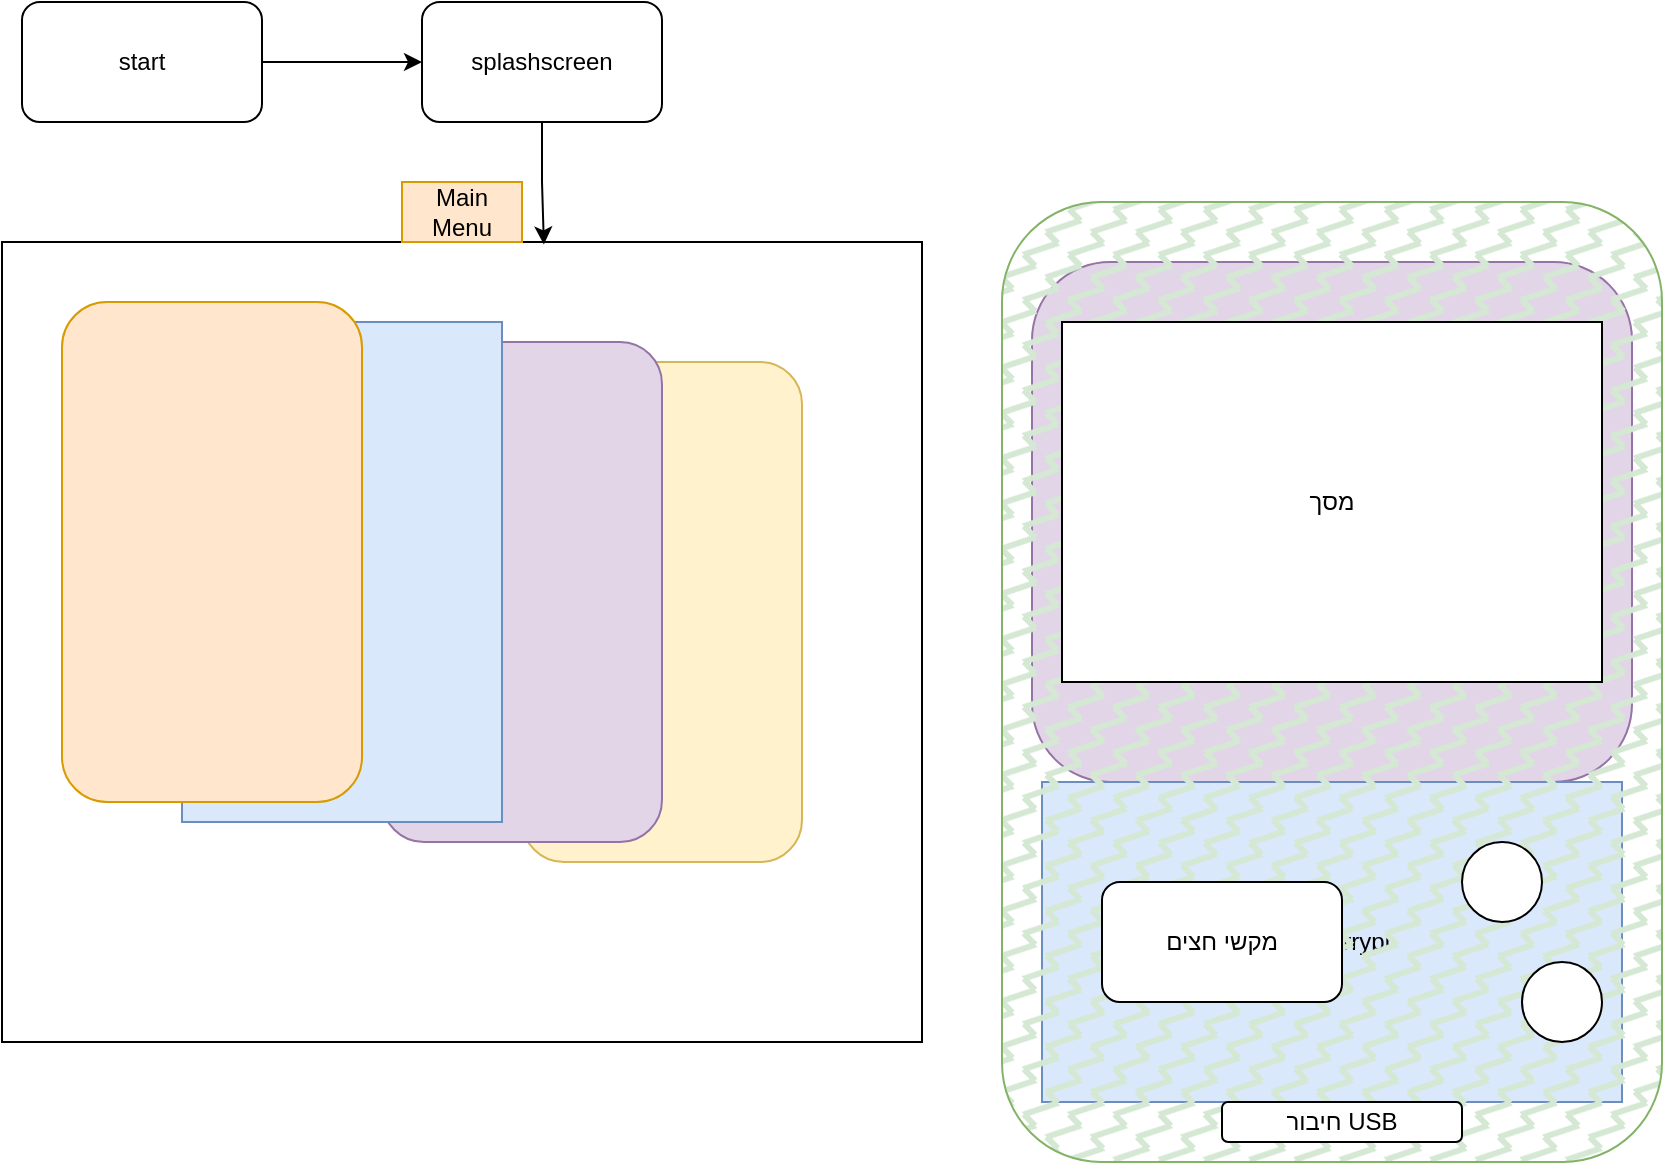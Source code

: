 <mxfile>
    <diagram name="Page-1" id="bSidFh80AV8RMqSfuc8n">
        <mxGraphModel dx="1003" dy="849" grid="1" gridSize="10" guides="1" tooltips="1" connect="1" arrows="1" fold="1" page="1" pageScale="1" pageWidth="1200" pageHeight="1920" math="0" shadow="0">
            <root>
                <mxCell id="0"/>
                <mxCell id="1" parent="0"/>
                <mxCell id="1xRq_wUFRSwS9prj0Ssz-8" value="BATTERY" style="rounded=1;whiteSpace=wrap;html=1;fillColor=#e1d5e7;strokeColor=#9673a6;" parent="1" vertex="1">
                    <mxGeometry x="555" y="140" width="300" height="260" as="geometry"/>
                </mxCell>
                <mxCell id="1xRq_wUFRSwS9prj0Ssz-2" value="Resbarrypi" style="rounded=0;whiteSpace=wrap;html=1;fillColor=#dae8fc;strokeColor=#6c8ebf;" parent="1" vertex="1">
                    <mxGeometry x="560" y="400" width="290" height="160" as="geometry"/>
                </mxCell>
                <mxCell id="1xRq_wUFRSwS9prj0Ssz-1" value="" style="rounded=1;whiteSpace=wrap;html=1;fillColor=#d5e8d4;strokeColor=#82b366;fillStyle=zigzag-line;" parent="1" vertex="1">
                    <mxGeometry x="540" y="110" width="330" height="480" as="geometry"/>
                </mxCell>
                <mxCell id="1xRq_wUFRSwS9prj0Ssz-3" value="מסך" style="rounded=0;whiteSpace=wrap;html=1;" parent="1" vertex="1">
                    <mxGeometry x="570" y="170" width="270" height="180" as="geometry"/>
                </mxCell>
                <mxCell id="1xRq_wUFRSwS9prj0Ssz-4" value="" style="ellipse;whiteSpace=wrap;html=1;" parent="1" vertex="1">
                    <mxGeometry x="770" y="430" width="40" height="40" as="geometry"/>
                </mxCell>
                <mxCell id="1xRq_wUFRSwS9prj0Ssz-5" value="" style="ellipse;whiteSpace=wrap;html=1;" parent="1" vertex="1">
                    <mxGeometry x="800" y="490" width="40" height="40" as="geometry"/>
                </mxCell>
                <mxCell id="1xRq_wUFRSwS9prj0Ssz-6" value="מקשי חצים" style="rounded=1;whiteSpace=wrap;html=1;" parent="1" vertex="1">
                    <mxGeometry x="590" y="450" width="120" height="60" as="geometry"/>
                </mxCell>
                <mxCell id="1xRq_wUFRSwS9prj0Ssz-7" value="חיבור&amp;nbsp;&lt;span style=&quot;background-color: initial;&quot;&gt;USB&lt;/span&gt;" style="rounded=1;whiteSpace=wrap;html=1;" parent="1" vertex="1">
                    <mxGeometry x="650" y="560" width="120" height="20" as="geometry"/>
                </mxCell>
                <mxCell id="1xRq_wUFRSwS9prj0Ssz-9" value="" style="rounded=0;whiteSpace=wrap;html=1;" parent="1" vertex="1">
                    <mxGeometry x="40" y="130" width="460" height="400" as="geometry"/>
                </mxCell>
                <mxCell id="1xRq_wUFRSwS9prj0Ssz-10" value="Main Menu" style="text;html=1;align=center;verticalAlign=middle;whiteSpace=wrap;rounded=0;fillColor=#ffe6cc;strokeColor=#d79b00;" parent="1" vertex="1">
                    <mxGeometry x="240" y="100" width="60" height="30" as="geometry"/>
                </mxCell>
                <mxCell id="1xRq_wUFRSwS9prj0Ssz-13" value="" style="edgeStyle=orthogonalEdgeStyle;rounded=0;orthogonalLoop=1;jettySize=auto;html=1;" parent="1" source="1xRq_wUFRSwS9prj0Ssz-11" target="1xRq_wUFRSwS9prj0Ssz-12" edge="1">
                    <mxGeometry relative="1" as="geometry"/>
                </mxCell>
                <mxCell id="1xRq_wUFRSwS9prj0Ssz-11" value="start" style="rounded=1;whiteSpace=wrap;html=1;" parent="1" vertex="1">
                    <mxGeometry x="50" y="10" width="120" height="60" as="geometry"/>
                </mxCell>
                <mxCell id="1xRq_wUFRSwS9prj0Ssz-12" value="splashscreen" style="whiteSpace=wrap;html=1;rounded=1;" parent="1" vertex="1">
                    <mxGeometry x="250" y="10" width="120" height="60" as="geometry"/>
                </mxCell>
                <mxCell id="1xRq_wUFRSwS9prj0Ssz-14" style="edgeStyle=orthogonalEdgeStyle;rounded=0;orthogonalLoop=1;jettySize=auto;html=1;entryX=0.589;entryY=0.003;entryDx=0;entryDy=0;entryPerimeter=0;" parent="1" source="1xRq_wUFRSwS9prj0Ssz-12" target="1xRq_wUFRSwS9prj0Ssz-9" edge="1">
                    <mxGeometry relative="1" as="geometry"/>
                </mxCell>
                <mxCell id="1xRq_wUFRSwS9prj0Ssz-18" value="" style="rounded=1;whiteSpace=wrap;html=1;fillColor=#fff2cc;strokeColor=#d6b656;" parent="1" vertex="1">
                    <mxGeometry x="300" y="190" width="140" height="250" as="geometry"/>
                </mxCell>
                <mxCell id="1xRq_wUFRSwS9prj0Ssz-15" value="" style="rounded=1;whiteSpace=wrap;html=1;fillColor=#e1d5e7;strokeColor=#9673a6;" parent="1" vertex="1">
                    <mxGeometry x="230" y="180" width="140" height="250" as="geometry"/>
                </mxCell>
                <mxCell id="1xRq_wUFRSwS9prj0Ssz-16" value="" style="rounded=0;whiteSpace=wrap;html=1;fillColor=#dae8fc;strokeColor=#6c8ebf;" parent="1" vertex="1">
                    <mxGeometry x="130" y="170" width="160" height="250" as="geometry"/>
                </mxCell>
                <mxCell id="1xRq_wUFRSwS9prj0Ssz-17" value="" style="rounded=1;whiteSpace=wrap;html=1;fillColor=#ffe6cc;strokeColor=#d79b00;" parent="1" vertex="1">
                    <mxGeometry x="70" y="160" width="150" height="250" as="geometry"/>
                </mxCell>
            </root>
        </mxGraphModel>
    </diagram>
</mxfile>